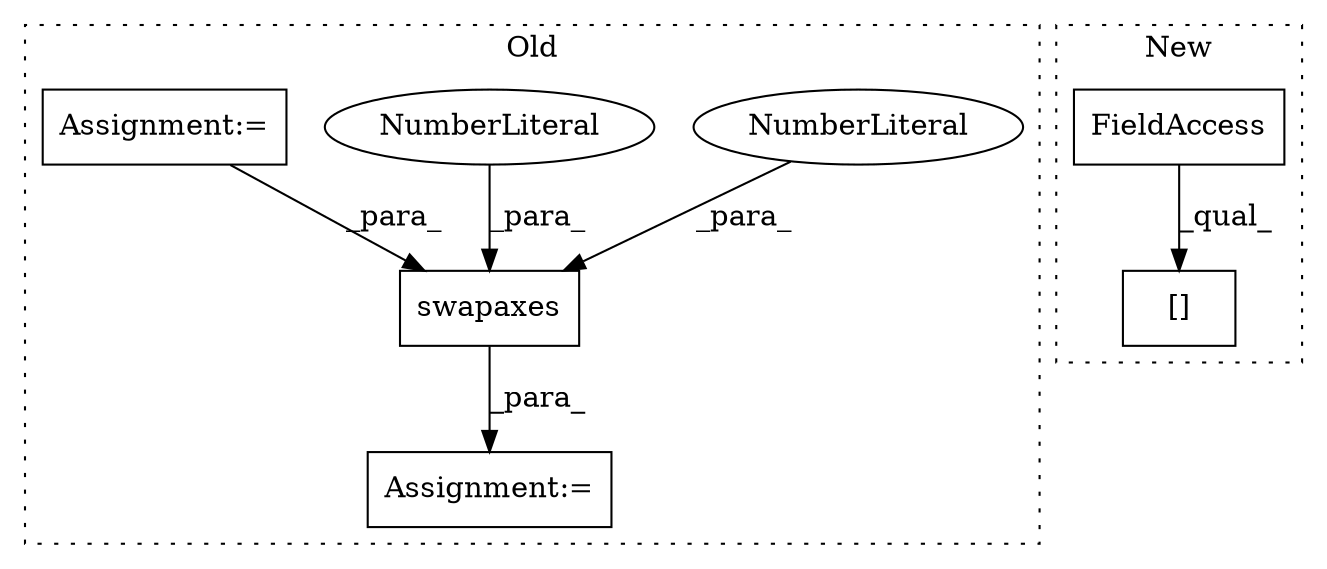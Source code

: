 digraph G {
subgraph cluster0 {
1 [label="swapaxes" a="32" s="6313,6338" l="9,1" shape="box"];
3 [label="NumberLiteral" a="34" s="6337" l="1" shape="ellipse"];
4 [label="NumberLiteral" a="34" s="6335" l="1" shape="ellipse"];
5 [label="Assignment:=" a="7" s="6306" l="1" shape="box"];
7 [label="Assignment:=" a="7" s="6014" l="1" shape="box"];
label = "Old";
style="dotted";
}
subgraph cluster1 {
2 [label="[]" a="2" s="4850,4876" l="25,1" shape="box"];
6 [label="FieldAccess" a="22" s="4850" l="24" shape="box"];
label = "New";
style="dotted";
}
1 -> 5 [label="_para_"];
3 -> 1 [label="_para_"];
4 -> 1 [label="_para_"];
6 -> 2 [label="_qual_"];
7 -> 1 [label="_para_"];
}